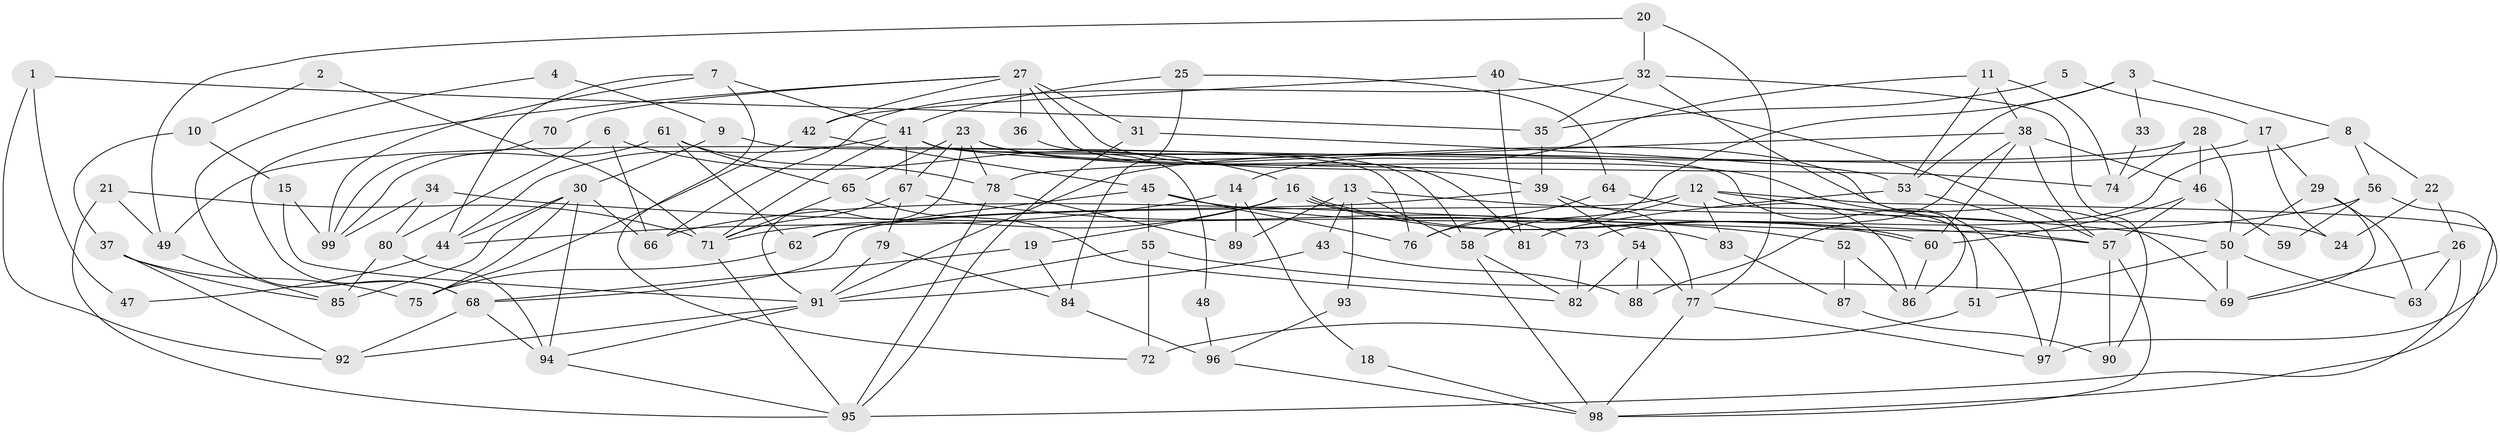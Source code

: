 // Generated by graph-tools (version 1.1) at 2025/50/03/09/25 03:50:01]
// undirected, 99 vertices, 198 edges
graph export_dot {
graph [start="1"]
  node [color=gray90,style=filled];
  1;
  2;
  3;
  4;
  5;
  6;
  7;
  8;
  9;
  10;
  11;
  12;
  13;
  14;
  15;
  16;
  17;
  18;
  19;
  20;
  21;
  22;
  23;
  24;
  25;
  26;
  27;
  28;
  29;
  30;
  31;
  32;
  33;
  34;
  35;
  36;
  37;
  38;
  39;
  40;
  41;
  42;
  43;
  44;
  45;
  46;
  47;
  48;
  49;
  50;
  51;
  52;
  53;
  54;
  55;
  56;
  57;
  58;
  59;
  60;
  61;
  62;
  63;
  64;
  65;
  66;
  67;
  68;
  69;
  70;
  71;
  72;
  73;
  74;
  75;
  76;
  77;
  78;
  79;
  80;
  81;
  82;
  83;
  84;
  85;
  86;
  87;
  88;
  89;
  90;
  91;
  92;
  93;
  94;
  95;
  96;
  97;
  98;
  99;
  1 -- 92;
  1 -- 35;
  1 -- 47;
  2 -- 71;
  2 -- 10;
  3 -- 53;
  3 -- 8;
  3 -- 33;
  3 -- 76;
  4 -- 9;
  4 -- 68;
  5 -- 17;
  5 -- 35;
  6 -- 16;
  6 -- 80;
  6 -- 66;
  7 -- 41;
  7 -- 44;
  7 -- 72;
  7 -- 99;
  8 -- 73;
  8 -- 56;
  8 -- 22;
  9 -- 76;
  9 -- 30;
  10 -- 15;
  10 -- 37;
  11 -- 38;
  11 -- 53;
  11 -- 14;
  11 -- 74;
  12 -- 57;
  12 -- 98;
  12 -- 51;
  12 -- 58;
  12 -- 68;
  12 -- 83;
  13 -- 89;
  13 -- 50;
  13 -- 43;
  13 -- 58;
  13 -- 93;
  14 -- 44;
  14 -- 18;
  14 -- 89;
  15 -- 99;
  15 -- 91;
  16 -- 71;
  16 -- 60;
  16 -- 60;
  16 -- 19;
  16 -- 73;
  17 -- 29;
  17 -- 91;
  17 -- 24;
  18 -- 98;
  19 -- 68;
  19 -- 84;
  20 -- 32;
  20 -- 77;
  20 -- 49;
  21 -- 95;
  21 -- 49;
  21 -- 71;
  22 -- 24;
  22 -- 26;
  23 -- 78;
  23 -- 91;
  23 -- 24;
  23 -- 65;
  23 -- 67;
  23 -- 69;
  25 -- 64;
  25 -- 84;
  25 -- 41;
  26 -- 69;
  26 -- 63;
  26 -- 95;
  27 -- 68;
  27 -- 42;
  27 -- 31;
  27 -- 36;
  27 -- 39;
  27 -- 70;
  27 -- 81;
  28 -- 49;
  28 -- 74;
  28 -- 46;
  28 -- 50;
  29 -- 69;
  29 -- 63;
  29 -- 50;
  30 -- 75;
  30 -- 94;
  30 -- 44;
  30 -- 66;
  30 -- 85;
  31 -- 95;
  31 -- 53;
  32 -- 86;
  32 -- 66;
  32 -- 35;
  32 -- 90;
  33 -- 74;
  34 -- 57;
  34 -- 99;
  34 -- 80;
  35 -- 39;
  36 -- 58;
  37 -- 85;
  37 -- 92;
  37 -- 75;
  38 -- 60;
  38 -- 78;
  38 -- 46;
  38 -- 57;
  38 -- 88;
  39 -- 77;
  39 -- 54;
  39 -- 62;
  40 -- 57;
  40 -- 81;
  40 -- 42;
  41 -- 71;
  41 -- 44;
  41 -- 48;
  41 -- 67;
  41 -- 74;
  41 -- 97;
  42 -- 45;
  42 -- 75;
  43 -- 88;
  43 -- 91;
  44 -- 47;
  45 -- 55;
  45 -- 62;
  45 -- 52;
  45 -- 76;
  46 -- 57;
  46 -- 59;
  46 -- 60;
  48 -- 96;
  49 -- 85;
  50 -- 51;
  50 -- 63;
  50 -- 69;
  51 -- 72;
  52 -- 87;
  52 -- 86;
  53 -- 97;
  53 -- 81;
  54 -- 82;
  54 -- 77;
  54 -- 88;
  55 -- 72;
  55 -- 69;
  55 -- 91;
  56 -- 97;
  56 -- 66;
  56 -- 59;
  57 -- 90;
  57 -- 98;
  58 -- 82;
  58 -- 98;
  60 -- 86;
  61 -- 65;
  61 -- 62;
  61 -- 78;
  61 -- 99;
  62 -- 75;
  64 -- 86;
  64 -- 76;
  65 -- 71;
  65 -- 82;
  67 -- 71;
  67 -- 79;
  67 -- 83;
  68 -- 94;
  68 -- 92;
  70 -- 99;
  71 -- 95;
  73 -- 82;
  77 -- 98;
  77 -- 97;
  78 -- 95;
  78 -- 89;
  79 -- 91;
  79 -- 84;
  80 -- 94;
  80 -- 85;
  83 -- 87;
  84 -- 96;
  87 -- 90;
  91 -- 92;
  91 -- 94;
  93 -- 96;
  94 -- 95;
  96 -- 98;
}
